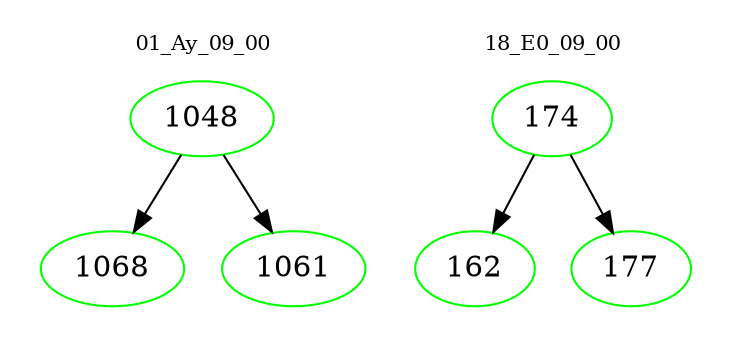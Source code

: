digraph{
subgraph cluster_0 {
color = white
label = "01_Ay_09_00";
fontsize=10;
T0_1048 [label="1048", color="green"]
T0_1048 -> T0_1068 [color="black"]
T0_1068 [label="1068", color="green"]
T0_1048 -> T0_1061 [color="black"]
T0_1061 [label="1061", color="green"]
}
subgraph cluster_1 {
color = white
label = "18_E0_09_00";
fontsize=10;
T1_174 [label="174", color="green"]
T1_174 -> T1_162 [color="black"]
T1_162 [label="162", color="green"]
T1_174 -> T1_177 [color="black"]
T1_177 [label="177", color="green"]
}
}
